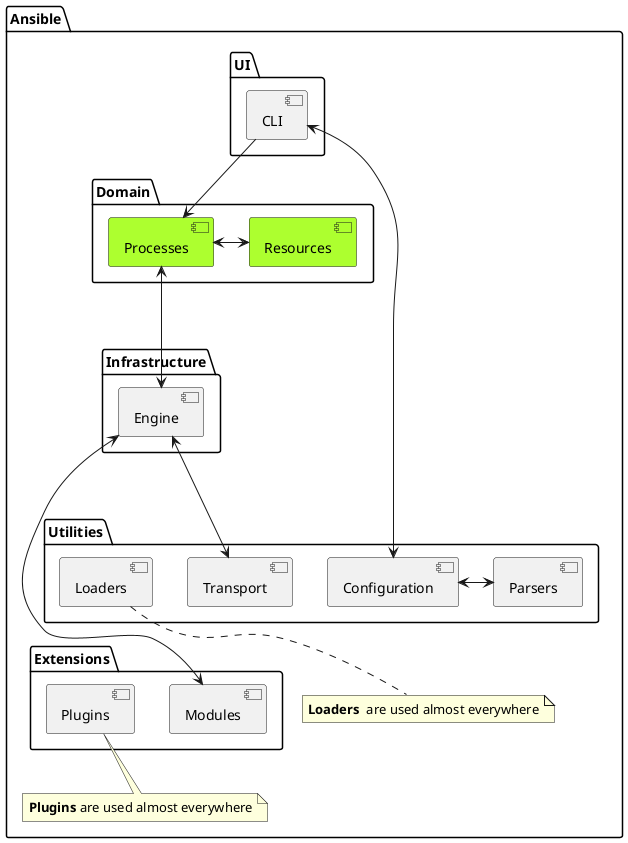 @startuml


package "Ansible" {
top to bottom direction

    package "UI" {
        [CLI]
    }

    package "Domain"{
        [Processes]
        [Resources]
    }
    component [Resources] #GreenYellow
    component [Processes] #GreenYellow


    package "Infrastructure" {
        [Engine]
    }

    package "Utilities" as utilities{
        [Parsers]
        [Transport]
        [Configuration]
        [Loaders]
    }

    package "Extensions" as extensions {
        [Modules]
        [Plugins]
    }

    [CLI] --> [Processes]
    [Processes] <-> [Resources]
    [CLI] <----> [Configuration]
    [Processes] <---> [Engine]
    [Engine] <---> [Transport]
    [Engine] <----> [Modules]
    [Configuration] <-> [Parsers]


    note bottom of Loaders: <b>Loaders</b>  are used almost everywhere
    note bottom of Plugins: <b>Plugins</b> are used almost everywhere
}

@enduml